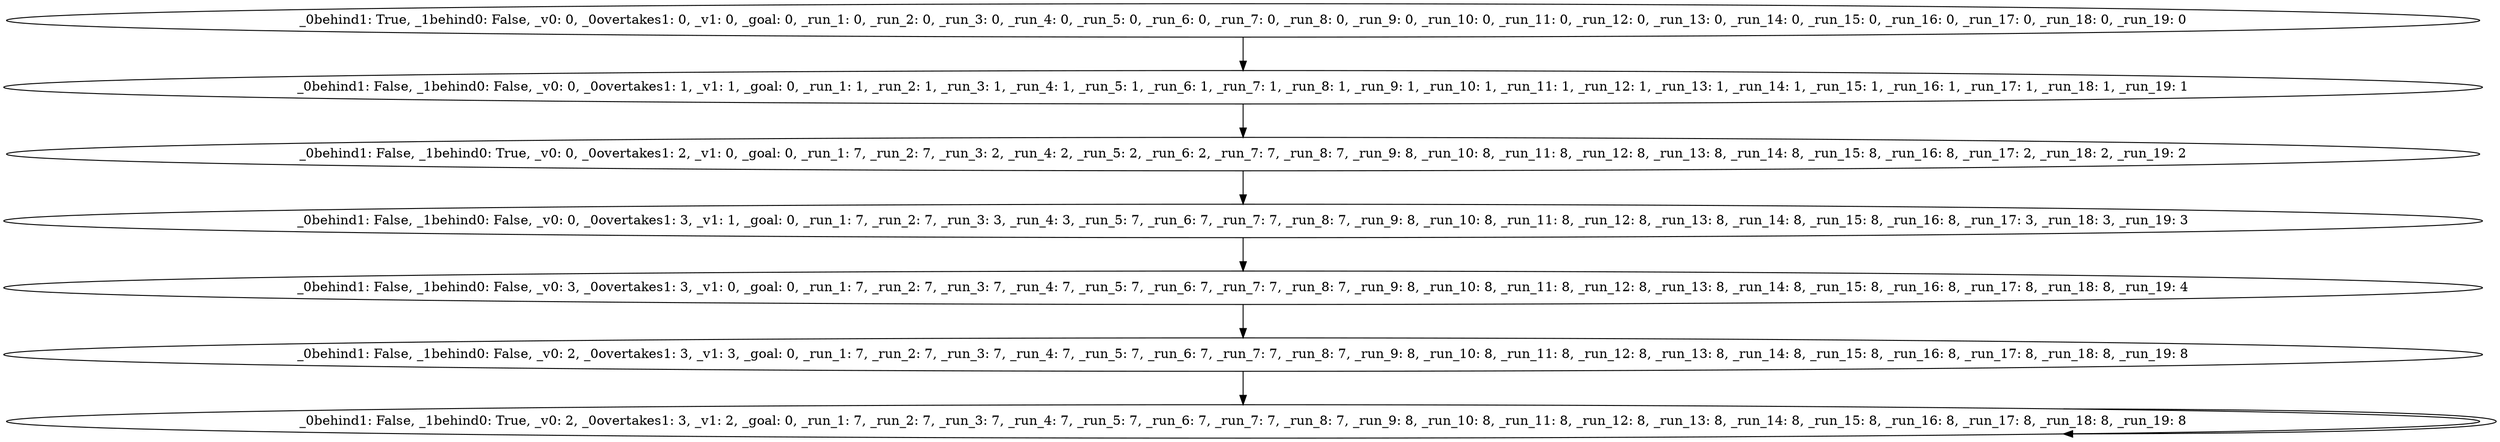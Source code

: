 digraph  {
0 [_0behind1=True, _0overtakes1=0, _1behind0=False, _goal=0, _run_1=0, _run_10=0, _run_11=0, _run_12=0, _run_13=0, _run_14=0, _run_15=0, _run_16=0, _run_17=0, _run_18=0, _run_19=0, _run_2=0, _run_3=0, _run_4=0, _run_5=0, _run_6=0, _run_7=0, _run_8=0, _run_9=0, _v0=0, _v1=0, label="_0behind1: True, _1behind0: False, _v0: 0, _0overtakes1: 0, _v1: 0, _goal: 0, _run_1: 0, _run_2: 0, _run_3: 0, _run_4: 0, _run_5: 0, _run_6: 0, _run_7: 0, _run_8: 0, _run_9: 0, _run_10: 0, _run_11: 0, _run_12: 0, _run_13: 0, _run_14: 0, _run_15: 0, _run_16: 0, _run_17: 0, _run_18: 0, _run_19: 0"];
1 [_0behind1=False, _0overtakes1=1, _1behind0=False, _goal=0, _run_1=1, _run_10=1, _run_11=1, _run_12=1, _run_13=1, _run_14=1, _run_15=1, _run_16=1, _run_17=1, _run_18=1, _run_19=1, _run_2=1, _run_3=1, _run_4=1, _run_5=1, _run_6=1, _run_7=1, _run_8=1, _run_9=1, _v0=0, _v1=1, label="_0behind1: False, _1behind0: False, _v0: 0, _0overtakes1: 1, _v1: 1, _goal: 0, _run_1: 1, _run_2: 1, _run_3: 1, _run_4: 1, _run_5: 1, _run_6: 1, _run_7: 1, _run_8: 1, _run_9: 1, _run_10: 1, _run_11: 1, _run_12: 1, _run_13: 1, _run_14: 1, _run_15: 1, _run_16: 1, _run_17: 1, _run_18: 1, _run_19: 1"];
2 [_0behind1=False, _0overtakes1=2, _1behind0=True, _goal=0, _run_1=7, _run_10=8, _run_11=8, _run_12=8, _run_13=8, _run_14=8, _run_15=8, _run_16=8, _run_17=2, _run_18=2, _run_19=2, _run_2=7, _run_3=2, _run_4=2, _run_5=2, _run_6=2, _run_7=7, _run_8=7, _run_9=8, _v0=0, _v1=0, label="_0behind1: False, _1behind0: True, _v0: 0, _0overtakes1: 2, _v1: 0, _goal: 0, _run_1: 7, _run_2: 7, _run_3: 2, _run_4: 2, _run_5: 2, _run_6: 2, _run_7: 7, _run_8: 7, _run_9: 8, _run_10: 8, _run_11: 8, _run_12: 8, _run_13: 8, _run_14: 8, _run_15: 8, _run_16: 8, _run_17: 2, _run_18: 2, _run_19: 2"];
3 [_0behind1=False, _0overtakes1=3, _1behind0=False, _goal=0, _run_1=7, _run_10=8, _run_11=8, _run_12=8, _run_13=8, _run_14=8, _run_15=8, _run_16=8, _run_17=3, _run_18=3, _run_19=3, _run_2=7, _run_3=3, _run_4=3, _run_5=7, _run_6=7, _run_7=7, _run_8=7, _run_9=8, _v0=0, _v1=1, label="_0behind1: False, _1behind0: False, _v0: 0, _0overtakes1: 3, _v1: 1, _goal: 0, _run_1: 7, _run_2: 7, _run_3: 3, _run_4: 3, _run_5: 7, _run_6: 7, _run_7: 7, _run_8: 7, _run_9: 8, _run_10: 8, _run_11: 8, _run_12: 8, _run_13: 8, _run_14: 8, _run_15: 8, _run_16: 8, _run_17: 3, _run_18: 3, _run_19: 3"];
4 [_0behind1=False, _0overtakes1=3, _1behind0=False, _goal=0, _run_1=7, _run_10=8, _run_11=8, _run_12=8, _run_13=8, _run_14=8, _run_15=8, _run_16=8, _run_17=8, _run_18=8, _run_19=4, _run_2=7, _run_3=7, _run_4=7, _run_5=7, _run_6=7, _run_7=7, _run_8=7, _run_9=8, _v0=3, _v1=0, label="_0behind1: False, _1behind0: False, _v0: 3, _0overtakes1: 3, _v1: 0, _goal: 0, _run_1: 7, _run_2: 7, _run_3: 7, _run_4: 7, _run_5: 7, _run_6: 7, _run_7: 7, _run_8: 7, _run_9: 8, _run_10: 8, _run_11: 8, _run_12: 8, _run_13: 8, _run_14: 8, _run_15: 8, _run_16: 8, _run_17: 8, _run_18: 8, _run_19: 4"];
5 [_0behind1=False, _0overtakes1=3, _1behind0=False, _goal=0, _run_1=7, _run_10=8, _run_11=8, _run_12=8, _run_13=8, _run_14=8, _run_15=8, _run_16=8, _run_17=8, _run_18=8, _run_19=8, _run_2=7, _run_3=7, _run_4=7, _run_5=7, _run_6=7, _run_7=7, _run_8=7, _run_9=8, _v0=2, _v1=3, label="_0behind1: False, _1behind0: False, _v0: 2, _0overtakes1: 3, _v1: 3, _goal: 0, _run_1: 7, _run_2: 7, _run_3: 7, _run_4: 7, _run_5: 7, _run_6: 7, _run_7: 7, _run_8: 7, _run_9: 8, _run_10: 8, _run_11: 8, _run_12: 8, _run_13: 8, _run_14: 8, _run_15: 8, _run_16: 8, _run_17: 8, _run_18: 8, _run_19: 8"];
6 [_0behind1=False, _0overtakes1=3, _1behind0=True, _goal=0, _run_1=7, _run_10=8, _run_11=8, _run_12=8, _run_13=8, _run_14=8, _run_15=8, _run_16=8, _run_17=8, _run_18=8, _run_19=8, _run_2=7, _run_3=7, _run_4=7, _run_5=7, _run_6=7, _run_7=7, _run_8=7, _run_9=8, _v0=2, _v1=2, label="_0behind1: False, _1behind0: True, _v0: 2, _0overtakes1: 3, _v1: 2, _goal: 0, _run_1: 7, _run_2: 7, _run_3: 7, _run_4: 7, _run_5: 7, _run_6: 7, _run_7: 7, _run_8: 7, _run_9: 8, _run_10: 8, _run_11: 8, _run_12: 8, _run_13: 8, _run_14: 8, _run_15: 8, _run_16: 8, _run_17: 8, _run_18: 8, _run_19: 8"];
0 -> 1;
1 -> 2;
2 -> 3;
3 -> 4;
4 -> 5;
5 -> 6;
6 -> 6;
node [label="shape: box", shape=box];
}
